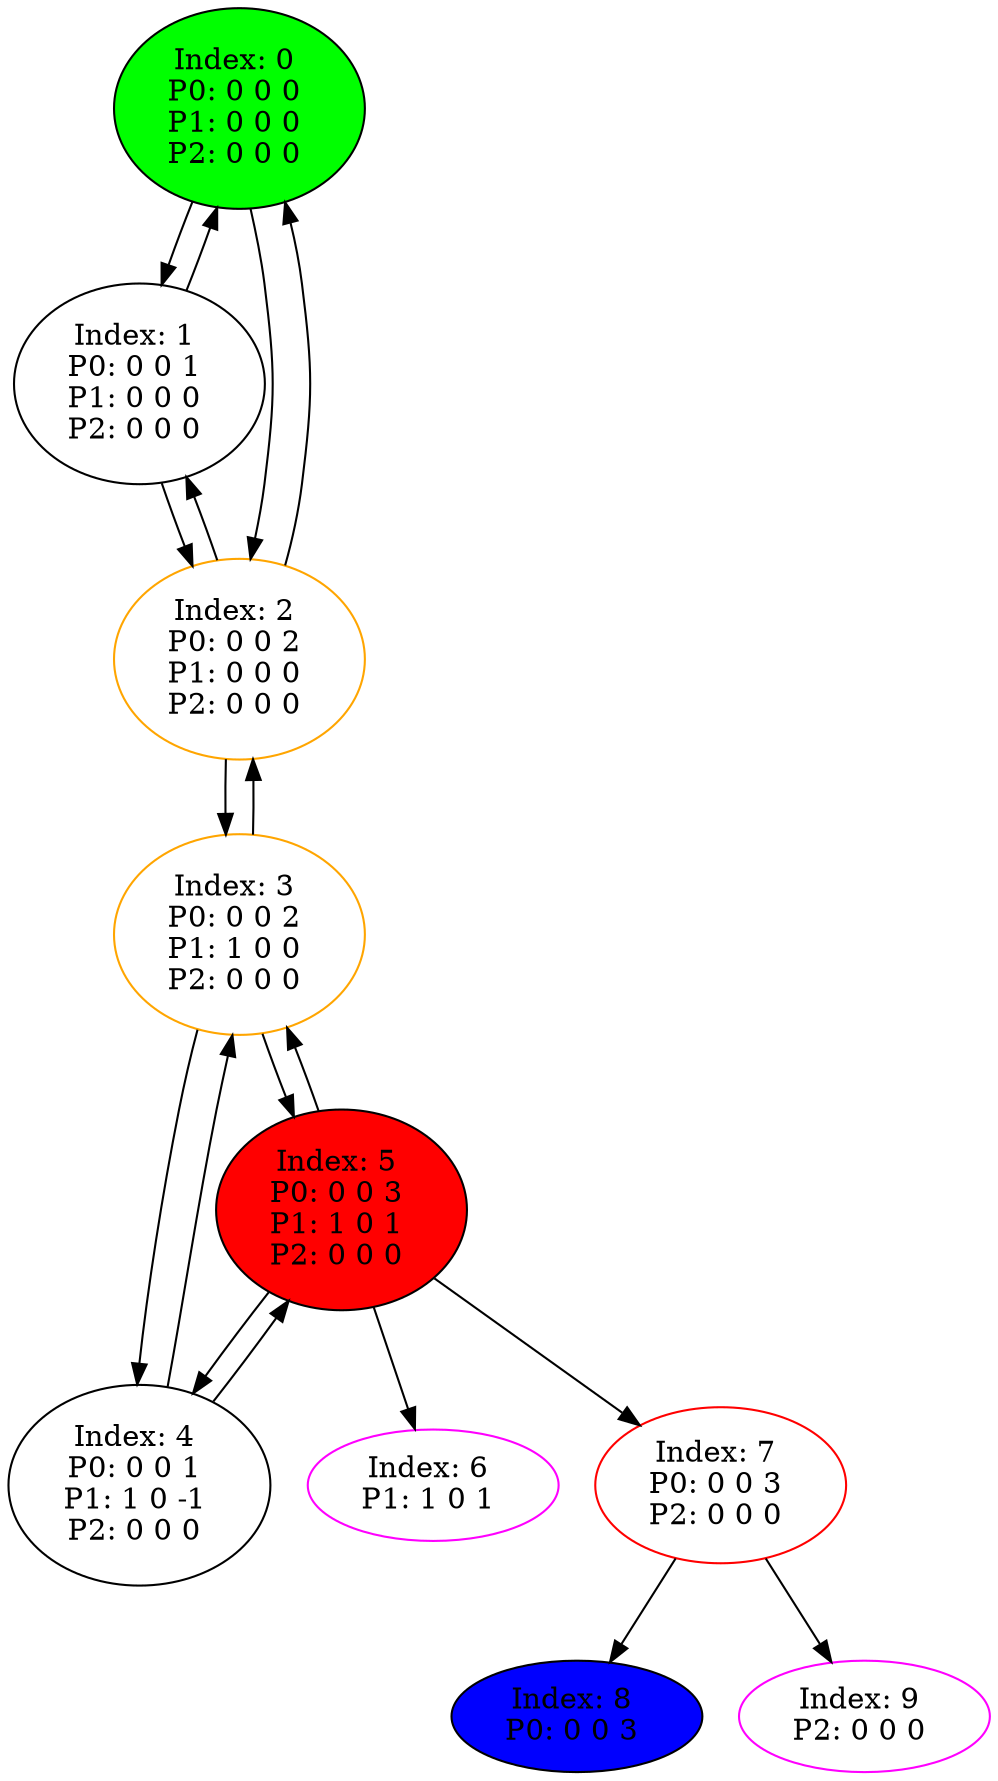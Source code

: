 digraph G {
color = "black"
0[label = "Index: 0 
P0: 0 0 0 
P1: 0 0 0 
P2: 0 0 0 
", style="filled", fillcolor = "green"]
1[label = "Index: 1 
P0: 0 0 1 
P1: 0 0 0 
P2: 0 0 0 
"]
2[label = "Index: 2 
P0: 0 0 2 
P1: 0 0 0 
P2: 0 0 0 
", color = "orange"]
3[label = "Index: 3 
P0: 0 0 2 
P1: 1 0 0 
P2: 0 0 0 
", color = "orange"]
4[label = "Index: 4 
P0: 0 0 1 
P1: 1 0 -1 
P2: 0 0 0 
"]
5[label = "Index: 5 
P0: 0 0 3 
P1: 1 0 1 
P2: 0 0 0 
", style="filled", fillcolor = "red"]
6[label = "Index: 6 
P1: 1 0 1 
", color = "fuchsia"]
7[label = "Index: 7 
P0: 0 0 3 
P2: 0 0 0 
", color = "red"]
8[label = "Index: 8 
P0: 0 0 3 
", style="filled", fillcolor = "blue"]
9[label = "Index: 9 
P2: 0 0 0 
", color = "fuchsia"]
0 -> 1
0 -> 2

1 -> 0
1 -> 2

2 -> 0
2 -> 1
2 -> 3

3 -> 2
3 -> 4
3 -> 5

4 -> 3
4 -> 5

5 -> 3
5 -> 4
5 -> 7
5 -> 6

7 -> 9
7 -> 8

}
